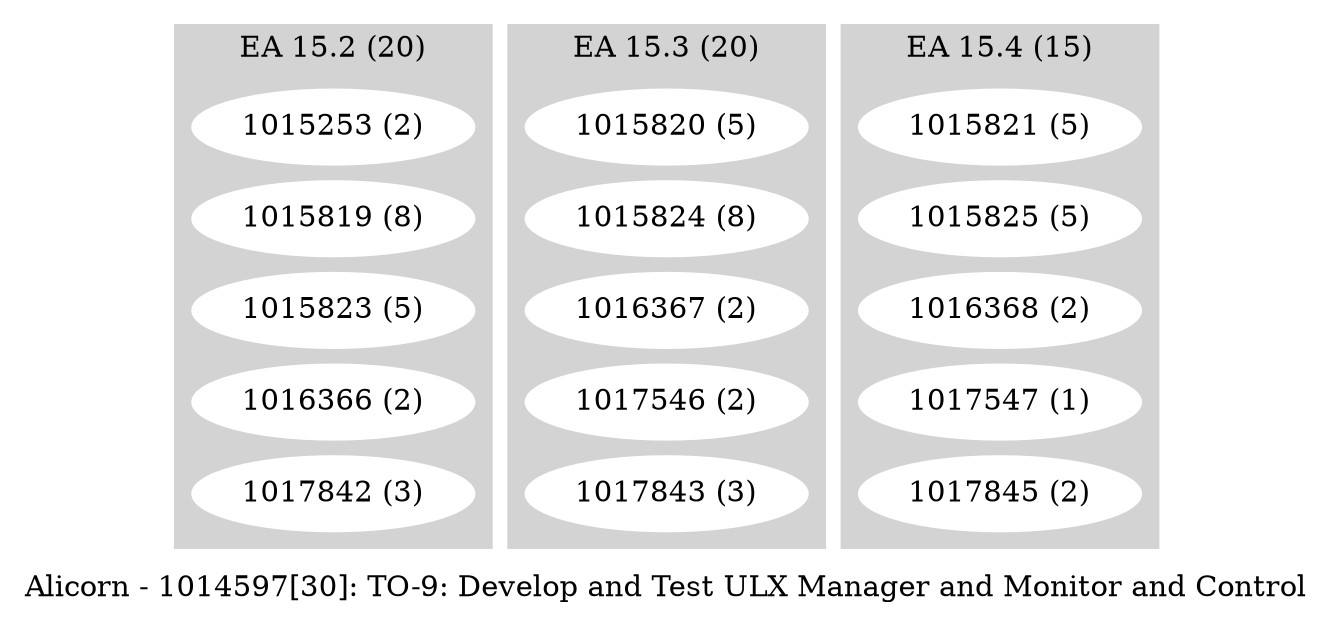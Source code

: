 digraph G {
    label = "Alicorn - 1014597[30]: TO-9: Develop and Test ULX Manager and Monitor and Control";
    ranksep = .1
    subgraph cluster_1 {
        style=filled;
        color=lightgrey;
        node [style=filled,color=white];
        "1015253 (2)" ->       
        "1015819 (8)" ->       
        "1015823 (5)" ->       
        "1016366 (2)" ->       
        "1017842 (3)"
        [style=invis];
        label = "EA 15.2 (20)";
    }
    subgraph cluster_2 {
        style=filled;
        color=lightgrey;
        node [style=filled,color=white];
        "1015820 (5)" ->       
        "1015824 (8)" ->       
        "1016367 (2)" ->       
        "1017546 (2)" ->       
        "1017843 (3)"
        [style=invis];
        label = "EA 15.3 (20)";
    }
    subgraph cluster_3 {
        style=filled;
        color=lightgrey;
        node [style=filled,color=white];
        "1015821 (5)" ->       
        "1015825 (5)" ->       
        "1016368 (2)" ->       
        "1017547 (1)" ->       
        "1017845 (2)"
        [style=invis];
        label = "EA 15.4 (15)";
    }
}
